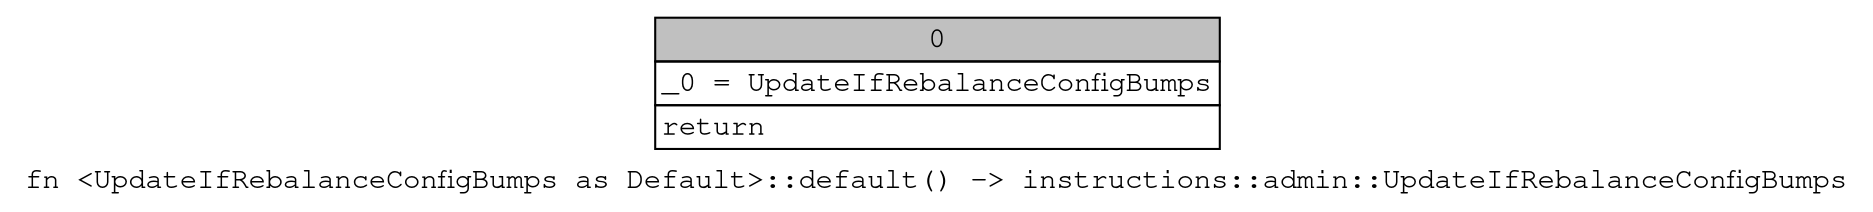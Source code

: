 digraph Mir_0_8478 {
    graph [fontname="Courier, monospace"];
    node [fontname="Courier, monospace"];
    edge [fontname="Courier, monospace"];
    label=<fn &lt;UpdateIfRebalanceConfigBumps as Default&gt;::default() -&gt; instructions::admin::UpdateIfRebalanceConfigBumps<br align="left"/>>;
    bb0__0_8478 [shape="none", label=<<table border="0" cellborder="1" cellspacing="0"><tr><td bgcolor="gray" align="center" colspan="1">0</td></tr><tr><td align="left" balign="left">_0 = UpdateIfRebalanceConfigBumps<br/></td></tr><tr><td align="left">return</td></tr></table>>];
}
